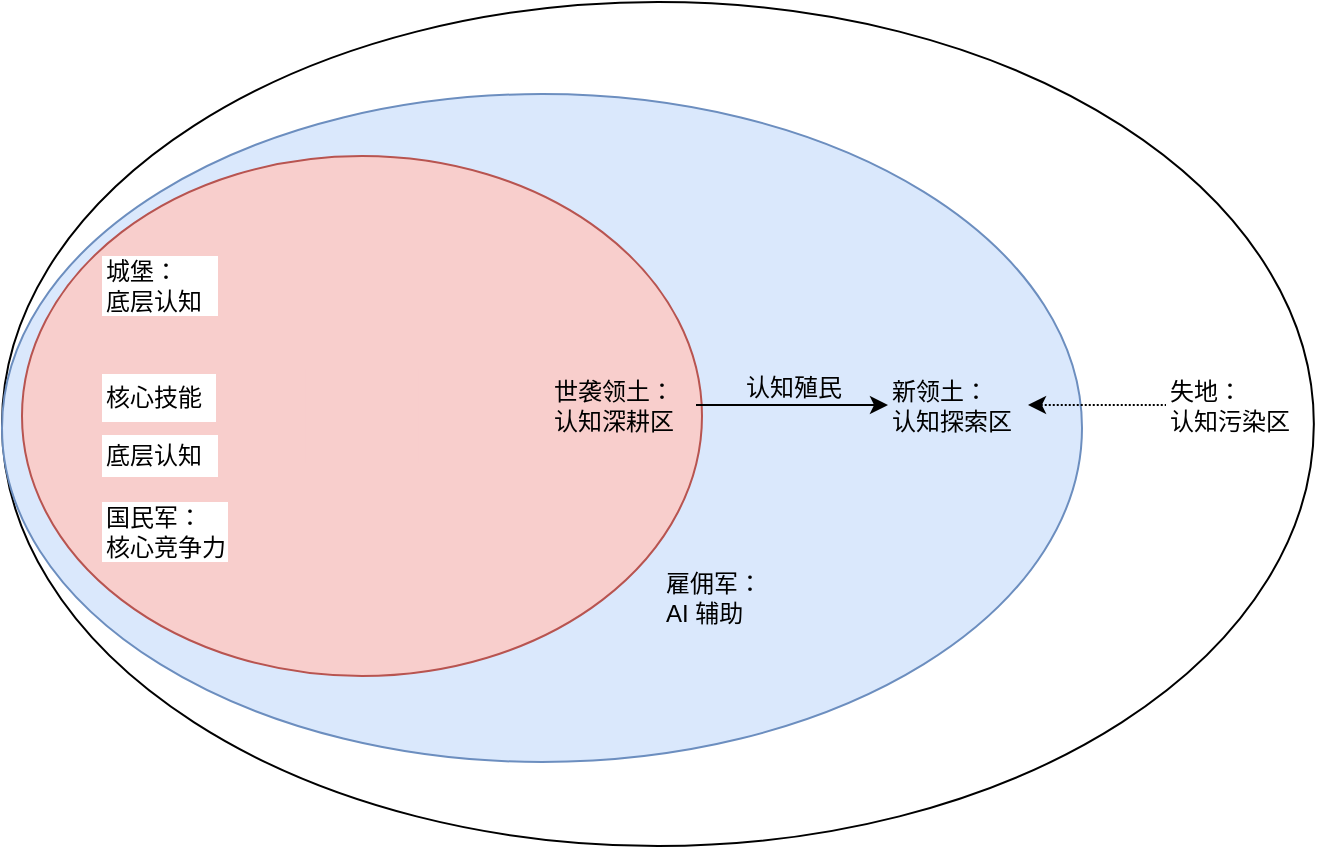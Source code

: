 <mxfile>
    <diagram id="Sojx_-EjJHPfq3aDwbJ8" name="第 1 页">
        <mxGraphModel dx="928" dy="598" grid="1" gridSize="10" guides="1" tooltips="1" connect="1" arrows="1" fold="1" page="1" pageScale="1" pageWidth="827" pageHeight="1169" math="0" shadow="0">
            <root>
                <mxCell id="0"/>
                <mxCell id="1" parent="0"/>
                <mxCell id="9" value="" style="ellipse;whiteSpace=wrap;html=1;" parent="1" vertex="1">
                    <mxGeometry x="140" y="10" width="655.93" height="422" as="geometry"/>
                </mxCell>
                <mxCell id="23" value="" style="ellipse;whiteSpace=wrap;html=1;fillColor=#dae8fc;strokeColor=#6c8ebf;" parent="1" vertex="1">
                    <mxGeometry x="140" y="56" width="540" height="334" as="geometry"/>
                </mxCell>
                <mxCell id="18" value="" style="ellipse;whiteSpace=wrap;html=1;fillColor=#f8cecc;strokeColor=#b85450;" parent="1" vertex="1">
                    <mxGeometry x="150" y="87" width="340" height="260" as="geometry"/>
                </mxCell>
                <mxCell id="2" value="" style="shape=image;verticalLabelPosition=bottom;labelBackgroundColor=default;verticalAlign=top;aspect=fixed;imageAspect=0;image=https://www.shutterstock.com/image-vector/castle-logo-template-icon-symbol-260nw-1370055596.jpg;clipPath=inset(18.6% 20.67% 25.19% 21%);fillColor=#f8cecc;strokeColor=#b85450;imageBackground=#F8CECC;" parent="1" vertex="1">
                    <mxGeometry x="291.63" y="193.5" width="56.73" height="47" as="geometry"/>
                </mxCell>
                <mxCell id="19" value="&lt;span style=&quot;color: rgb(0, 0, 0);&quot;&gt;城堡&lt;/span&gt;：&lt;div style=&quot;&quot;&gt;&lt;font color=&quot;#000000&quot;&gt;底层认知&lt;/font&gt;&lt;/div&gt;" style="text;html=1;align=left;verticalAlign=middle;whiteSpace=wrap;rounded=0;fillColor=default;" parent="1" vertex="1">
                    <mxGeometry x="190" y="137" width="58" height="30" as="geometry"/>
                </mxCell>
                <mxCell id="20" value="国民军：&lt;div&gt;&lt;span style=&quot;color: rgb(0, 0, 0);&quot;&gt;核心竞争力&lt;/span&gt;&lt;/div&gt;" style="text;html=1;align=left;verticalAlign=middle;whiteSpace=wrap;rounded=0;fillColor=default;" parent="1" vertex="1">
                    <mxGeometry x="190" y="260" width="63" height="30" as="geometry"/>
                </mxCell>
                <mxCell id="21" value="世袭领土：认知深耕区" style="text;html=1;align=left;verticalAlign=middle;whiteSpace=wrap;rounded=0;" parent="1" vertex="1">
                    <mxGeometry x="414" y="196.5" width="73" height="30" as="geometry"/>
                </mxCell>
                <mxCell id="22" value="&lt;span style=&quot;color: rgb(0, 0, 0);&quot;&gt;雇佣军&lt;/span&gt;：&lt;span style=&quot;color: rgb(0, 0, 0);&quot;&gt;AI 辅助&lt;/span&gt;" style="text;html=1;align=left;verticalAlign=middle;whiteSpace=wrap;rounded=0;" parent="1" vertex="1">
                    <mxGeometry x="470" y="292.5" width="60" height="30" as="geometry"/>
                </mxCell>
                <mxCell id="24" value="新领土：&lt;div&gt;认知探索区&lt;/div&gt;" style="text;html=1;align=left;verticalAlign=middle;whiteSpace=wrap;rounded=0;" parent="1" vertex="1">
                    <mxGeometry x="583" y="188" width="70" height="47" as="geometry"/>
                </mxCell>
                <mxCell id="25" value="失地：&lt;div&gt;认知污染区&lt;/div&gt;" style="text;html=1;align=left;verticalAlign=middle;whiteSpace=wrap;rounded=0;" parent="1" vertex="1">
                    <mxGeometry x="722" y="188" width="70" height="47" as="geometry"/>
                </mxCell>
                <mxCell id="26" value="" style="endArrow=classic;html=1;exitX=1;exitY=0.5;exitDx=0;exitDy=0;entryX=0;entryY=0.5;entryDx=0;entryDy=0;" parent="1" source="21" target="24" edge="1">
                    <mxGeometry width="50" height="50" relative="1" as="geometry">
                        <mxPoint x="496.25" y="207.894" as="sourcePoint"/>
                        <mxPoint x="580" y="208" as="targetPoint"/>
                    </mxGeometry>
                </mxCell>
                <mxCell id="28" value="&lt;div&gt;认知殖民&lt;/div&gt;" style="text;html=1;align=left;verticalAlign=middle;whiteSpace=wrap;rounded=0;" parent="1" vertex="1">
                    <mxGeometry x="510" y="179" width="52" height="47" as="geometry"/>
                </mxCell>
                <mxCell id="29" value="" style="endArrow=none;html=1;exitX=1;exitY=0.5;exitDx=0;exitDy=0;startArrow=classic;startFill=1;endFill=0;entryX=0;entryY=0.5;entryDx=0;entryDy=0;dashed=1;dashPattern=1 1;" parent="1" source="24" target="25" edge="1">
                    <mxGeometry width="50" height="50" relative="1" as="geometry">
                        <mxPoint x="666.25" y="208.894" as="sourcePoint"/>
                        <mxPoint x="700" y="209" as="targetPoint"/>
                    </mxGeometry>
                </mxCell>
                <mxCell id="31" value="" style="shape=image;verticalLabelPosition=bottom;labelBackgroundColor=default;verticalAlign=top;aspect=fixed;imageAspect=0;image=https://img.freepik.com/premium-vector/conference-speech-icon-outline-conference-speech-vector-icon-web-design-isolated-white-background_96318-40717.jpg;" vertex="1" parent="1">
                    <mxGeometry x="363.75" y="129.5" width="45" height="45" as="geometry"/>
                </mxCell>
                <mxCell id="33" value="" style="shape=image;verticalLabelPosition=bottom;labelBackgroundColor=default;verticalAlign=top;aspect=fixed;imageAspect=0;image=https://static.thenounproject.com/png/194488-200.png;" vertex="1" parent="1">
                    <mxGeometry x="240.0" y="129.5" width="45" height="45" as="geometry"/>
                </mxCell>
                <mxCell id="35" value="&lt;div style=&quot;&quot;&gt;&lt;font color=&quot;#000000&quot;&gt;底层认知&lt;/font&gt;&lt;/div&gt;" style="text;html=1;align=left;verticalAlign=middle;whiteSpace=wrap;rounded=0;fillColor=default;" vertex="1" parent="1">
                    <mxGeometry x="190" y="226.5" width="58" height="21" as="geometry"/>
                </mxCell>
                <mxCell id="36" value="&lt;div&gt;&lt;span style=&quot;color: rgb(0, 0, 0);&quot;&gt;核心技能&lt;/span&gt;&lt;/div&gt;" style="text;html=1;align=left;verticalAlign=middle;whiteSpace=wrap;rounded=0;fillColor=default;" vertex="1" parent="1">
                    <mxGeometry x="190" y="196" width="57" height="24" as="geometry"/>
                </mxCell>
                <mxCell id="38" value="" style="shape=image;verticalLabelPosition=bottom;labelBackgroundColor=default;verticalAlign=top;aspect=fixed;imageAspect=0;image=https://cdn4.iconfinder.com/data/icons/army/500/Army_attack_man_soldier_helmet_soldiers__men_command_friends_group_line_1-512.png;" vertex="1" parent="1">
                    <mxGeometry x="253" y="260" width="32.5" height="32.5" as="geometry"/>
                </mxCell>
                <mxCell id="39" value="" style="shape=image;verticalLabelPosition=bottom;labelBackgroundColor=default;verticalAlign=top;aspect=fixed;imageAspect=0;image=https://cdn4.iconfinder.com/data/icons/army/500/Army_attack_man_soldier_helmet_soldiers__men_command_friends_group_line_1-512.png;" vertex="1" parent="1">
                    <mxGeometry x="370" y="258.75" width="32.5" height="32.5" as="geometry"/>
                </mxCell>
                <mxCell id="40" value="" style="shape=image;verticalLabelPosition=bottom;labelBackgroundColor=default;verticalAlign=top;aspect=fixed;imageAspect=0;image=https://cdn4.iconfinder.com/data/icons/army/500/Army_attack_man_soldier_helmet_soldiers__men_command_friends_group_line_1-512.png;" vertex="1" parent="1">
                    <mxGeometry x="303.75" y="134.5" width="32.5" height="32.5" as="geometry"/>
                </mxCell>
            </root>
        </mxGraphModel>
    </diagram>
</mxfile>